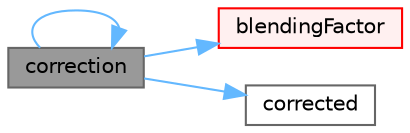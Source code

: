 digraph "correction"
{
 // LATEX_PDF_SIZE
  bgcolor="transparent";
  edge [fontname=Helvetica,fontsize=10,labelfontname=Helvetica,labelfontsize=10];
  node [fontname=Helvetica,fontsize=10,shape=box,height=0.2,width=0.4];
  rankdir="LR";
  Node1 [id="Node000001",label="correction",height=0.2,width=0.4,color="gray40", fillcolor="grey60", style="filled", fontcolor="black",tooltip=" "];
  Node1 -> Node2 [id="edge1_Node000001_Node000002",color="steelblue1",style="solid",tooltip=" "];
  Node2 [id="Node000002",label="blendingFactor",height=0.2,width=0.4,color="red", fillcolor="#FFF0F0", style="filled",URL="$classFoam_1_1CoBlended.html#ae927af6b3fadd79fc8c5543245d76242",tooltip=" "];
  Node1 -> Node14 [id="edge2_Node000001_Node000014",color="steelblue1",style="solid",tooltip=" "];
  Node14 [id="Node000014",label="corrected",height=0.2,width=0.4,color="grey40", fillcolor="white", style="filled",URL="$classFoam_1_1CoBlended.html#a09ea734bf81e6dc77b1347909d536fc1",tooltip=" "];
  Node1 -> Node1 [id="edge3_Node000001_Node000001",color="steelblue1",style="solid",tooltip=" "];
}
